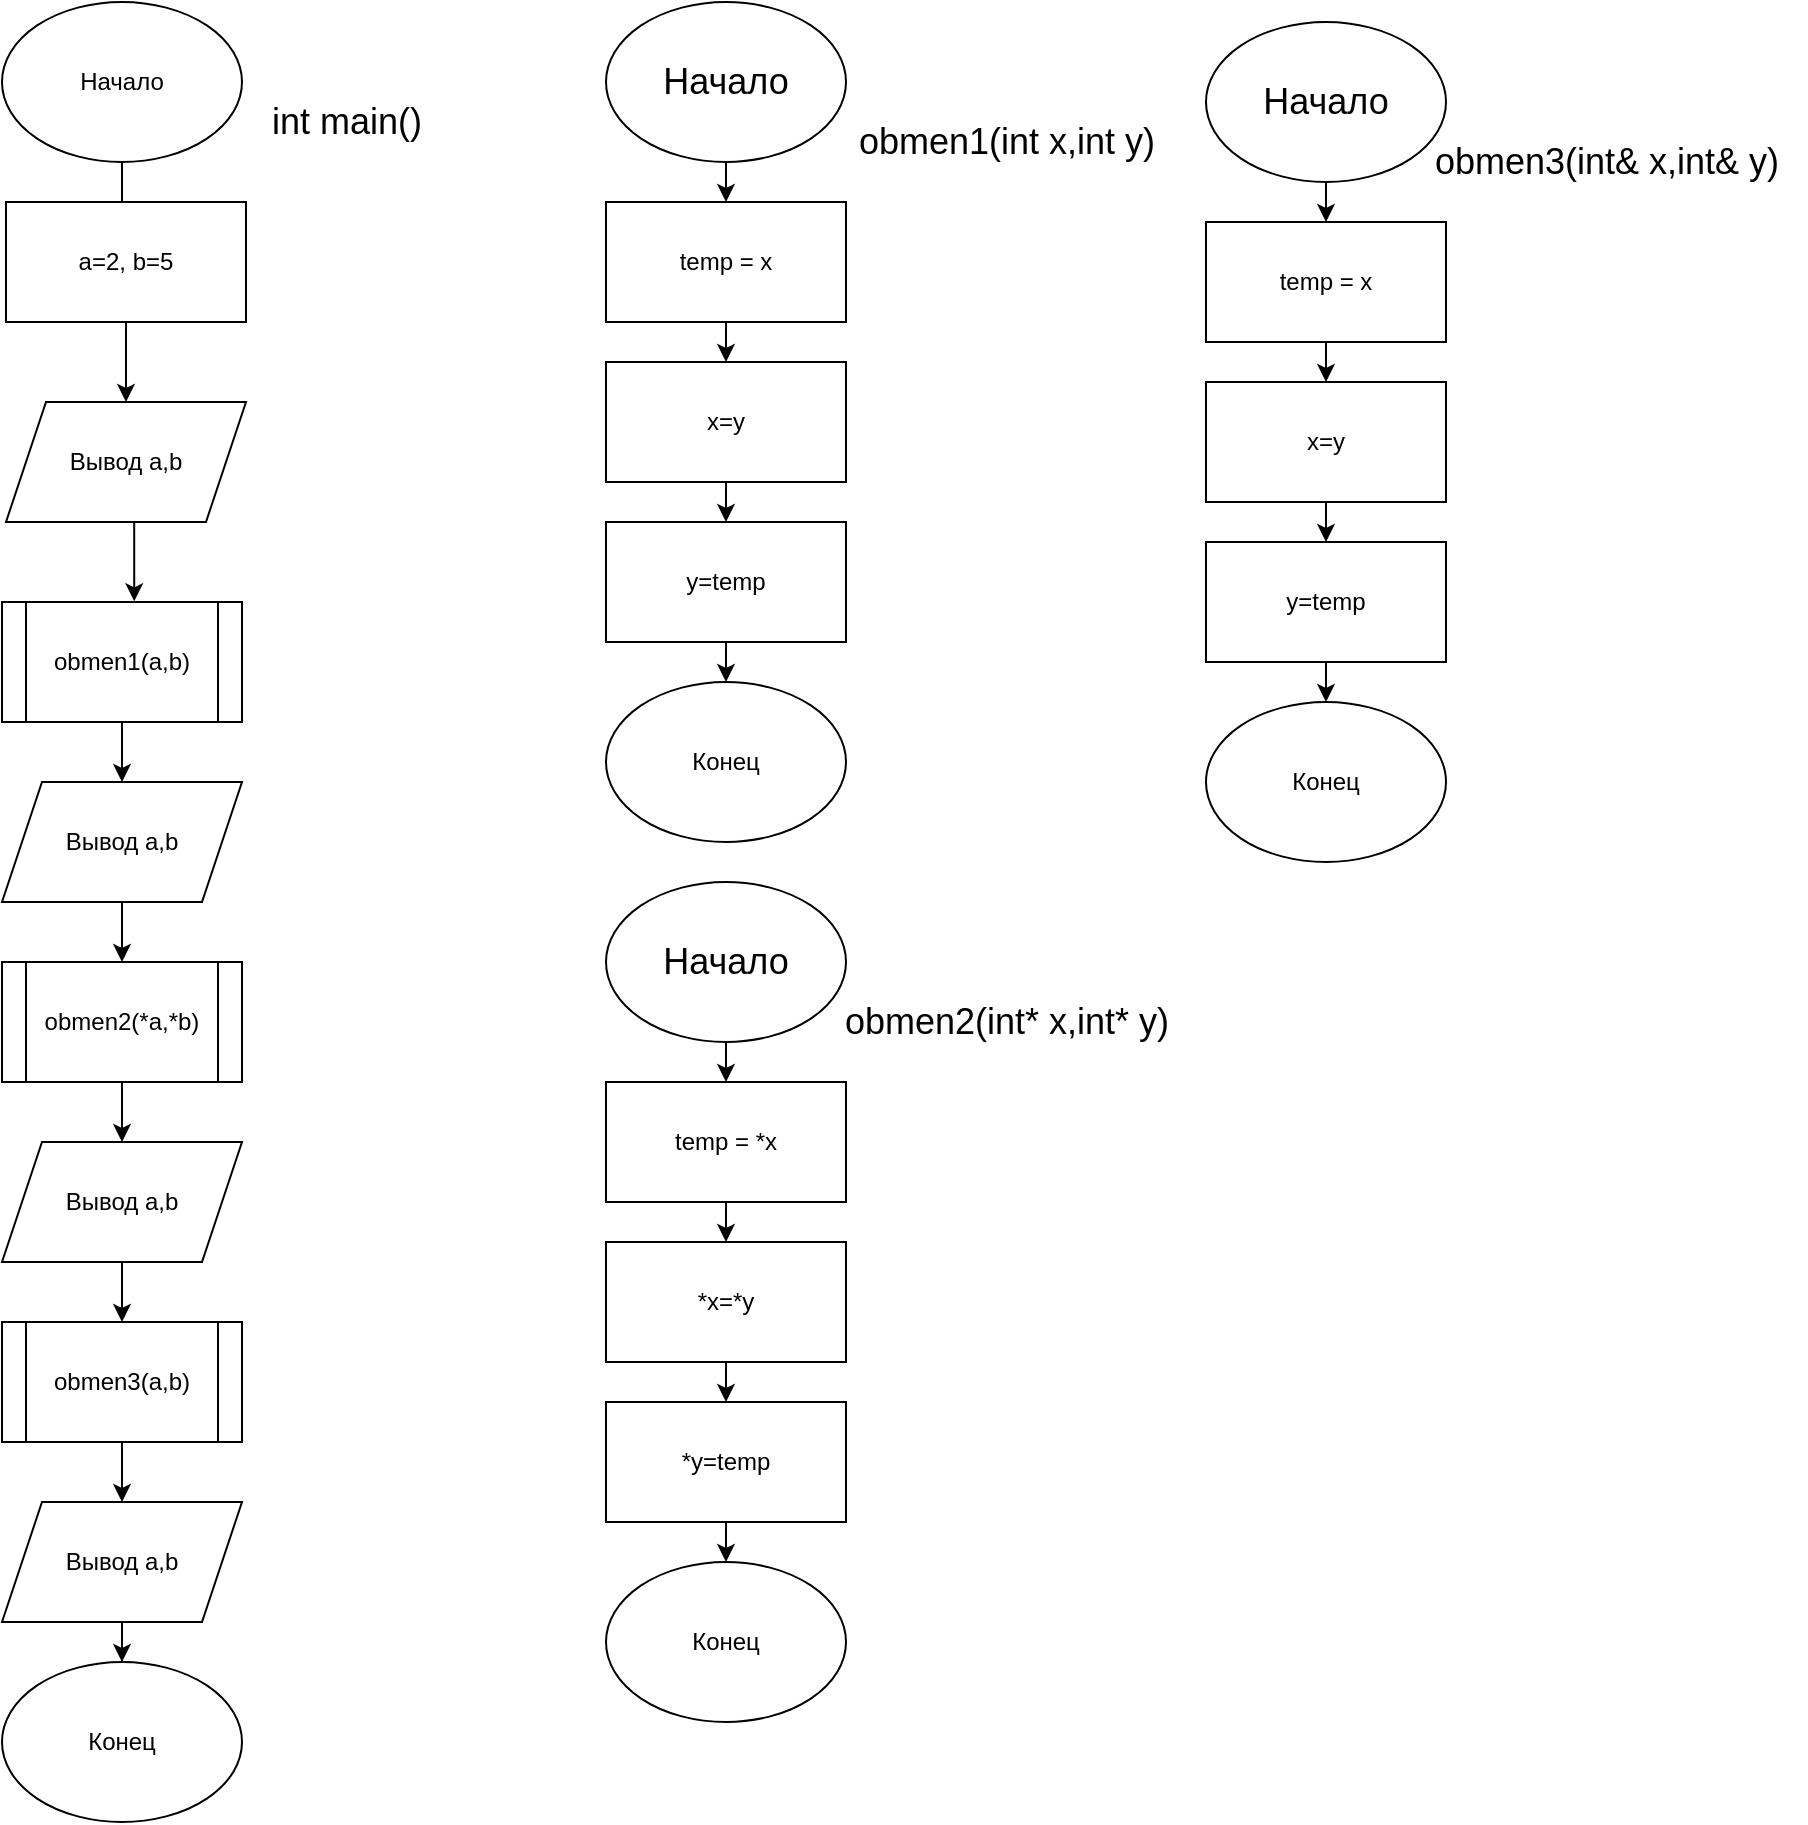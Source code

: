 <mxfile version="20.8.20" type="device"><diagram name="Страница 1" id="DXiObgIw-Z_cZSv1zvZZ"><mxGraphModel dx="1195" dy="652" grid="1" gridSize="10" guides="1" tooltips="1" connect="1" arrows="1" fold="1" page="1" pageScale="1" pageWidth="827" pageHeight="1169" math="0" shadow="0"><root><mxCell id="0"/><mxCell id="1" parent="0"/><mxCell id="EraHhZAFDcMsgpjvVhO8-3" style="edgeStyle=orthogonalEdgeStyle;rounded=0;orthogonalLoop=1;jettySize=auto;html=1;exitX=0.5;exitY=1;exitDx=0;exitDy=0;entryX=0.5;entryY=0;entryDx=0;entryDy=0;" edge="1" parent="1" source="EraHhZAFDcMsgpjvVhO8-1"><mxGeometry relative="1" as="geometry"><mxPoint x="98" y="150" as="targetPoint"/></mxGeometry></mxCell><mxCell id="EraHhZAFDcMsgpjvVhO8-1" value="Начало" style="ellipse;whiteSpace=wrap;html=1;" vertex="1" parent="1"><mxGeometry x="38" width="120" height="80" as="geometry"/></mxCell><mxCell id="EraHhZAFDcMsgpjvVhO8-10" value="int main()" style="text;html=1;align=center;verticalAlign=middle;resizable=0;points=[];autosize=1;strokeColor=none;fillColor=none;fontSize=18;" vertex="1" parent="1"><mxGeometry x="160" y="40" width="100" height="40" as="geometry"/></mxCell><mxCell id="EraHhZAFDcMsgpjvVhO8-68" style="edgeStyle=orthogonalEdgeStyle;rounded=0;orthogonalLoop=1;jettySize=auto;html=1;exitX=0.5;exitY=1;exitDx=0;exitDy=0;entryX=0.5;entryY=0;entryDx=0;entryDy=0;fontSize=12;" edge="1" parent="1" source="EraHhZAFDcMsgpjvVhO8-11" target="EraHhZAFDcMsgpjvVhO8-62"><mxGeometry relative="1" as="geometry"/></mxCell><mxCell id="EraHhZAFDcMsgpjvVhO8-11" value="Начало" style="ellipse;whiteSpace=wrap;html=1;fontSize=18;" vertex="1" parent="1"><mxGeometry x="340" width="120" height="80" as="geometry"/></mxCell><mxCell id="EraHhZAFDcMsgpjvVhO8-23" value="obmen1(int x,int y)" style="text;html=1;align=center;verticalAlign=middle;resizable=0;points=[];autosize=1;strokeColor=none;fillColor=none;fontSize=18;" vertex="1" parent="1"><mxGeometry x="455" y="50" width="170" height="40" as="geometry"/></mxCell><mxCell id="EraHhZAFDcMsgpjvVhO8-46" style="edgeStyle=orthogonalEdgeStyle;rounded=0;orthogonalLoop=1;jettySize=auto;html=1;exitX=0.5;exitY=1;exitDx=0;exitDy=0;fontSize=12;" edge="1" parent="1" source="EraHhZAFDcMsgpjvVhO8-26" target="EraHhZAFDcMsgpjvVhO8-45"><mxGeometry relative="1" as="geometry"/></mxCell><mxCell id="EraHhZAFDcMsgpjvVhO8-26" value="a=2, b=5" style="rounded=0;whiteSpace=wrap;html=1;fontSize=12;" vertex="1" parent="1"><mxGeometry x="40" y="100" width="120" height="60" as="geometry"/></mxCell><mxCell id="EraHhZAFDcMsgpjvVhO8-42" value="Конец" style="ellipse;whiteSpace=wrap;html=1;fontSize=12;" vertex="1" parent="1"><mxGeometry x="340" y="340" width="120" height="80" as="geometry"/></mxCell><mxCell id="EraHhZAFDcMsgpjvVhO8-49" style="edgeStyle=orthogonalEdgeStyle;rounded=0;orthogonalLoop=1;jettySize=auto;html=1;exitX=0.5;exitY=1;exitDx=0;exitDy=0;entryX=0.551;entryY=-0.006;entryDx=0;entryDy=0;entryPerimeter=0;fontSize=12;" edge="1" parent="1" source="EraHhZAFDcMsgpjvVhO8-45" target="EraHhZAFDcMsgpjvVhO8-47"><mxGeometry relative="1" as="geometry"/></mxCell><mxCell id="EraHhZAFDcMsgpjvVhO8-45" value="Вывод a,b" style="shape=parallelogram;perimeter=parallelogramPerimeter;whiteSpace=wrap;html=1;fixedSize=1;fontSize=12;" vertex="1" parent="1"><mxGeometry x="40" y="200" width="120" height="60" as="geometry"/></mxCell><mxCell id="EraHhZAFDcMsgpjvVhO8-51" style="edgeStyle=orthogonalEdgeStyle;rounded=0;orthogonalLoop=1;jettySize=auto;html=1;exitX=0.5;exitY=1;exitDx=0;exitDy=0;entryX=0.5;entryY=0;entryDx=0;entryDy=0;fontSize=12;" edge="1" parent="1" source="EraHhZAFDcMsgpjvVhO8-47" target="EraHhZAFDcMsgpjvVhO8-50"><mxGeometry relative="1" as="geometry"/></mxCell><mxCell id="EraHhZAFDcMsgpjvVhO8-47" value="obmen1(a,b)" style="shape=process;whiteSpace=wrap;html=1;backgroundOutline=1;fontSize=12;" vertex="1" parent="1"><mxGeometry x="38" y="300" width="120" height="60" as="geometry"/></mxCell><mxCell id="EraHhZAFDcMsgpjvVhO8-53" style="edgeStyle=orthogonalEdgeStyle;rounded=0;orthogonalLoop=1;jettySize=auto;html=1;exitX=0.5;exitY=1;exitDx=0;exitDy=0;fontSize=12;" edge="1" parent="1" source="EraHhZAFDcMsgpjvVhO8-50" target="EraHhZAFDcMsgpjvVhO8-52"><mxGeometry relative="1" as="geometry"/></mxCell><mxCell id="EraHhZAFDcMsgpjvVhO8-50" value="Вывод a,b" style="shape=parallelogram;perimeter=parallelogramPerimeter;whiteSpace=wrap;html=1;fixedSize=1;fontSize=12;" vertex="1" parent="1"><mxGeometry x="38" y="390" width="120" height="60" as="geometry"/></mxCell><mxCell id="EraHhZAFDcMsgpjvVhO8-55" style="edgeStyle=orthogonalEdgeStyle;rounded=0;orthogonalLoop=1;jettySize=auto;html=1;exitX=0.5;exitY=1;exitDx=0;exitDy=0;entryX=0.5;entryY=0;entryDx=0;entryDy=0;fontSize=12;" edge="1" parent="1" source="EraHhZAFDcMsgpjvVhO8-52" target="EraHhZAFDcMsgpjvVhO8-54"><mxGeometry relative="1" as="geometry"/></mxCell><mxCell id="EraHhZAFDcMsgpjvVhO8-52" value="obmen2(*a,*b)" style="shape=process;whiteSpace=wrap;html=1;backgroundOutline=1;fontSize=12;" vertex="1" parent="1"><mxGeometry x="38" y="480" width="120" height="60" as="geometry"/></mxCell><mxCell id="EraHhZAFDcMsgpjvVhO8-57" style="edgeStyle=orthogonalEdgeStyle;rounded=0;orthogonalLoop=1;jettySize=auto;html=1;exitX=0.5;exitY=1;exitDx=0;exitDy=0;fontSize=12;" edge="1" parent="1" source="EraHhZAFDcMsgpjvVhO8-54" target="EraHhZAFDcMsgpjvVhO8-56"><mxGeometry relative="1" as="geometry"/></mxCell><mxCell id="EraHhZAFDcMsgpjvVhO8-54" value="Вывод a,b" style="shape=parallelogram;perimeter=parallelogramPerimeter;whiteSpace=wrap;html=1;fixedSize=1;fontSize=12;" vertex="1" parent="1"><mxGeometry x="38" y="570" width="120" height="60" as="geometry"/></mxCell><mxCell id="EraHhZAFDcMsgpjvVhO8-59" style="edgeStyle=orthogonalEdgeStyle;rounded=0;orthogonalLoop=1;jettySize=auto;html=1;exitX=0.5;exitY=1;exitDx=0;exitDy=0;fontSize=12;" edge="1" parent="1" source="EraHhZAFDcMsgpjvVhO8-56" target="EraHhZAFDcMsgpjvVhO8-58"><mxGeometry relative="1" as="geometry"/></mxCell><mxCell id="EraHhZAFDcMsgpjvVhO8-56" value="obmen3(a,b)" style="shape=process;whiteSpace=wrap;html=1;backgroundOutline=1;fontSize=12;" vertex="1" parent="1"><mxGeometry x="38" y="660" width="120" height="60" as="geometry"/></mxCell><mxCell id="EraHhZAFDcMsgpjvVhO8-61" style="edgeStyle=orthogonalEdgeStyle;rounded=0;orthogonalLoop=1;jettySize=auto;html=1;exitX=0.5;exitY=1;exitDx=0;exitDy=0;fontSize=12;" edge="1" parent="1" source="EraHhZAFDcMsgpjvVhO8-58" target="EraHhZAFDcMsgpjvVhO8-60"><mxGeometry relative="1" as="geometry"/></mxCell><mxCell id="EraHhZAFDcMsgpjvVhO8-58" value="Вывод a,b" style="shape=parallelogram;perimeter=parallelogramPerimeter;whiteSpace=wrap;html=1;fixedSize=1;fontSize=12;" vertex="1" parent="1"><mxGeometry x="38" y="750" width="120" height="60" as="geometry"/></mxCell><mxCell id="EraHhZAFDcMsgpjvVhO8-60" value="Конец" style="ellipse;whiteSpace=wrap;html=1;fontSize=12;" vertex="1" parent="1"><mxGeometry x="38" y="830" width="120" height="80" as="geometry"/></mxCell><mxCell id="EraHhZAFDcMsgpjvVhO8-64" style="edgeStyle=orthogonalEdgeStyle;rounded=0;orthogonalLoop=1;jettySize=auto;html=1;exitX=0.5;exitY=1;exitDx=0;exitDy=0;entryX=0.5;entryY=0;entryDx=0;entryDy=0;fontSize=12;" edge="1" parent="1" source="EraHhZAFDcMsgpjvVhO8-62" target="EraHhZAFDcMsgpjvVhO8-63"><mxGeometry relative="1" as="geometry"/></mxCell><mxCell id="EraHhZAFDcMsgpjvVhO8-62" value="temp = x" style="rounded=0;whiteSpace=wrap;html=1;fontSize=12;" vertex="1" parent="1"><mxGeometry x="340" y="100" width="120" height="60" as="geometry"/></mxCell><mxCell id="EraHhZAFDcMsgpjvVhO8-66" style="edgeStyle=orthogonalEdgeStyle;rounded=0;orthogonalLoop=1;jettySize=auto;html=1;exitX=0.5;exitY=1;exitDx=0;exitDy=0;entryX=0.5;entryY=0;entryDx=0;entryDy=0;fontSize=12;" edge="1" parent="1" source="EraHhZAFDcMsgpjvVhO8-63" target="EraHhZAFDcMsgpjvVhO8-65"><mxGeometry relative="1" as="geometry"/></mxCell><mxCell id="EraHhZAFDcMsgpjvVhO8-63" value="x=y" style="rounded=0;whiteSpace=wrap;html=1;fontSize=12;" vertex="1" parent="1"><mxGeometry x="340" y="180" width="120" height="60" as="geometry"/></mxCell><mxCell id="EraHhZAFDcMsgpjvVhO8-67" style="edgeStyle=orthogonalEdgeStyle;rounded=0;orthogonalLoop=1;jettySize=auto;html=1;exitX=0.5;exitY=1;exitDx=0;exitDy=0;entryX=0.5;entryY=0;entryDx=0;entryDy=0;fontSize=12;" edge="1" parent="1" source="EraHhZAFDcMsgpjvVhO8-65" target="EraHhZAFDcMsgpjvVhO8-42"><mxGeometry relative="1" as="geometry"/></mxCell><mxCell id="EraHhZAFDcMsgpjvVhO8-65" value="y=temp" style="rounded=0;whiteSpace=wrap;html=1;fontSize=12;" vertex="1" parent="1"><mxGeometry x="340" y="260" width="120" height="60" as="geometry"/></mxCell><mxCell id="EraHhZAFDcMsgpjvVhO8-69" style="edgeStyle=orthogonalEdgeStyle;rounded=0;orthogonalLoop=1;jettySize=auto;html=1;exitX=0.5;exitY=1;exitDx=0;exitDy=0;entryX=0.5;entryY=0;entryDx=0;entryDy=0;fontSize=12;" edge="1" parent="1" source="EraHhZAFDcMsgpjvVhO8-70" target="EraHhZAFDcMsgpjvVhO8-74"><mxGeometry relative="1" as="geometry"/></mxCell><mxCell id="EraHhZAFDcMsgpjvVhO8-70" value="Начало" style="ellipse;whiteSpace=wrap;html=1;fontSize=18;" vertex="1" parent="1"><mxGeometry x="340" y="440" width="120" height="80" as="geometry"/></mxCell><mxCell id="EraHhZAFDcMsgpjvVhO8-71" value="obmen2(int* x,int* y)" style="text;html=1;align=center;verticalAlign=middle;resizable=0;points=[];autosize=1;strokeColor=none;fillColor=none;fontSize=18;" vertex="1" parent="1"><mxGeometry x="445" y="490" width="190" height="40" as="geometry"/></mxCell><mxCell id="EraHhZAFDcMsgpjvVhO8-72" value="Конец" style="ellipse;whiteSpace=wrap;html=1;fontSize=12;" vertex="1" parent="1"><mxGeometry x="340" y="780" width="120" height="80" as="geometry"/></mxCell><mxCell id="EraHhZAFDcMsgpjvVhO8-73" style="edgeStyle=orthogonalEdgeStyle;rounded=0;orthogonalLoop=1;jettySize=auto;html=1;exitX=0.5;exitY=1;exitDx=0;exitDy=0;entryX=0.5;entryY=0;entryDx=0;entryDy=0;fontSize=12;" edge="1" parent="1" source="EraHhZAFDcMsgpjvVhO8-74" target="EraHhZAFDcMsgpjvVhO8-76"><mxGeometry relative="1" as="geometry"/></mxCell><mxCell id="EraHhZAFDcMsgpjvVhO8-74" value="temp = *x" style="rounded=0;whiteSpace=wrap;html=1;fontSize=12;" vertex="1" parent="1"><mxGeometry x="340" y="540" width="120" height="60" as="geometry"/></mxCell><mxCell id="EraHhZAFDcMsgpjvVhO8-75" style="edgeStyle=orthogonalEdgeStyle;rounded=0;orthogonalLoop=1;jettySize=auto;html=1;exitX=0.5;exitY=1;exitDx=0;exitDy=0;entryX=0.5;entryY=0;entryDx=0;entryDy=0;fontSize=12;" edge="1" parent="1" source="EraHhZAFDcMsgpjvVhO8-76" target="EraHhZAFDcMsgpjvVhO8-78"><mxGeometry relative="1" as="geometry"/></mxCell><mxCell id="EraHhZAFDcMsgpjvVhO8-76" value="*x=*y" style="rounded=0;whiteSpace=wrap;html=1;fontSize=12;" vertex="1" parent="1"><mxGeometry x="340" y="620" width="120" height="60" as="geometry"/></mxCell><mxCell id="EraHhZAFDcMsgpjvVhO8-77" style="edgeStyle=orthogonalEdgeStyle;rounded=0;orthogonalLoop=1;jettySize=auto;html=1;exitX=0.5;exitY=1;exitDx=0;exitDy=0;entryX=0.5;entryY=0;entryDx=0;entryDy=0;fontSize=12;" edge="1" parent="1" source="EraHhZAFDcMsgpjvVhO8-78" target="EraHhZAFDcMsgpjvVhO8-72"><mxGeometry relative="1" as="geometry"/></mxCell><mxCell id="EraHhZAFDcMsgpjvVhO8-78" value="*y=temp" style="rounded=0;whiteSpace=wrap;html=1;fontSize=12;" vertex="1" parent="1"><mxGeometry x="340" y="700" width="120" height="60" as="geometry"/></mxCell><mxCell id="EraHhZAFDcMsgpjvVhO8-79" style="edgeStyle=orthogonalEdgeStyle;rounded=0;orthogonalLoop=1;jettySize=auto;html=1;exitX=0.5;exitY=1;exitDx=0;exitDy=0;entryX=0.5;entryY=0;entryDx=0;entryDy=0;fontSize=12;" edge="1" parent="1" source="EraHhZAFDcMsgpjvVhO8-80" target="EraHhZAFDcMsgpjvVhO8-84"><mxGeometry relative="1" as="geometry"/></mxCell><mxCell id="EraHhZAFDcMsgpjvVhO8-80" value="Начало" style="ellipse;whiteSpace=wrap;html=1;fontSize=18;" vertex="1" parent="1"><mxGeometry x="640" y="10" width="120" height="80" as="geometry"/></mxCell><mxCell id="EraHhZAFDcMsgpjvVhO8-81" value="obmen3(int&amp;amp; x,int&amp;amp; y)" style="text;html=1;align=center;verticalAlign=middle;resizable=0;points=[];autosize=1;strokeColor=none;fillColor=none;fontSize=18;" vertex="1" parent="1"><mxGeometry x="740" y="60" width="200" height="40" as="geometry"/></mxCell><mxCell id="EraHhZAFDcMsgpjvVhO8-82" value="Конец" style="ellipse;whiteSpace=wrap;html=1;fontSize=12;" vertex="1" parent="1"><mxGeometry x="640" y="350" width="120" height="80" as="geometry"/></mxCell><mxCell id="EraHhZAFDcMsgpjvVhO8-83" style="edgeStyle=orthogonalEdgeStyle;rounded=0;orthogonalLoop=1;jettySize=auto;html=1;exitX=0.5;exitY=1;exitDx=0;exitDy=0;entryX=0.5;entryY=0;entryDx=0;entryDy=0;fontSize=12;" edge="1" parent="1" source="EraHhZAFDcMsgpjvVhO8-84" target="EraHhZAFDcMsgpjvVhO8-86"><mxGeometry relative="1" as="geometry"/></mxCell><mxCell id="EraHhZAFDcMsgpjvVhO8-84" value="temp = x" style="rounded=0;whiteSpace=wrap;html=1;fontSize=12;" vertex="1" parent="1"><mxGeometry x="640" y="110" width="120" height="60" as="geometry"/></mxCell><mxCell id="EraHhZAFDcMsgpjvVhO8-85" style="edgeStyle=orthogonalEdgeStyle;rounded=0;orthogonalLoop=1;jettySize=auto;html=1;exitX=0.5;exitY=1;exitDx=0;exitDy=0;entryX=0.5;entryY=0;entryDx=0;entryDy=0;fontSize=12;" edge="1" parent="1" source="EraHhZAFDcMsgpjvVhO8-86" target="EraHhZAFDcMsgpjvVhO8-88"><mxGeometry relative="1" as="geometry"/></mxCell><mxCell id="EraHhZAFDcMsgpjvVhO8-86" value="x=y" style="rounded=0;whiteSpace=wrap;html=1;fontSize=12;" vertex="1" parent="1"><mxGeometry x="640" y="190" width="120" height="60" as="geometry"/></mxCell><mxCell id="EraHhZAFDcMsgpjvVhO8-87" style="edgeStyle=orthogonalEdgeStyle;rounded=0;orthogonalLoop=1;jettySize=auto;html=1;exitX=0.5;exitY=1;exitDx=0;exitDy=0;entryX=0.5;entryY=0;entryDx=0;entryDy=0;fontSize=12;" edge="1" parent="1" source="EraHhZAFDcMsgpjvVhO8-88" target="EraHhZAFDcMsgpjvVhO8-82"><mxGeometry relative="1" as="geometry"/></mxCell><mxCell id="EraHhZAFDcMsgpjvVhO8-88" value="y=temp" style="rounded=0;whiteSpace=wrap;html=1;fontSize=12;" vertex="1" parent="1"><mxGeometry x="640" y="270" width="120" height="60" as="geometry"/></mxCell></root></mxGraphModel></diagram></mxfile>